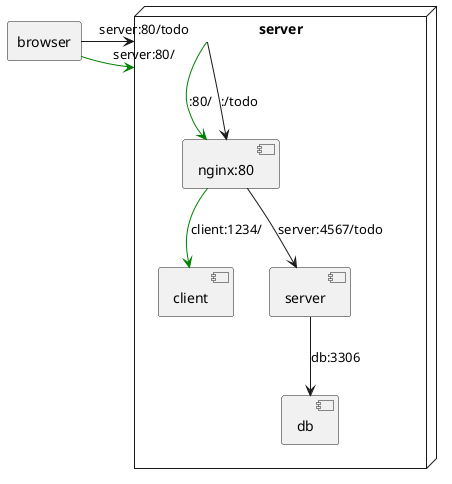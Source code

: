 @startuml
agent browser

node "server" {
    component nginx:80 as nc {
    }
    component client as cc {
    }
    component server as sc {
    }
    component db as dc {
    }
}

browser -> server#green: server:80/
server -do-> nc#green: :80/

nc -do-> cc#green :client:1234/


browser -> server: server:80/todo
server -do-> nc: :/todo

nc -do-> sc :server:4567/todo
sc -do-> dc :db:3306




@enduml
